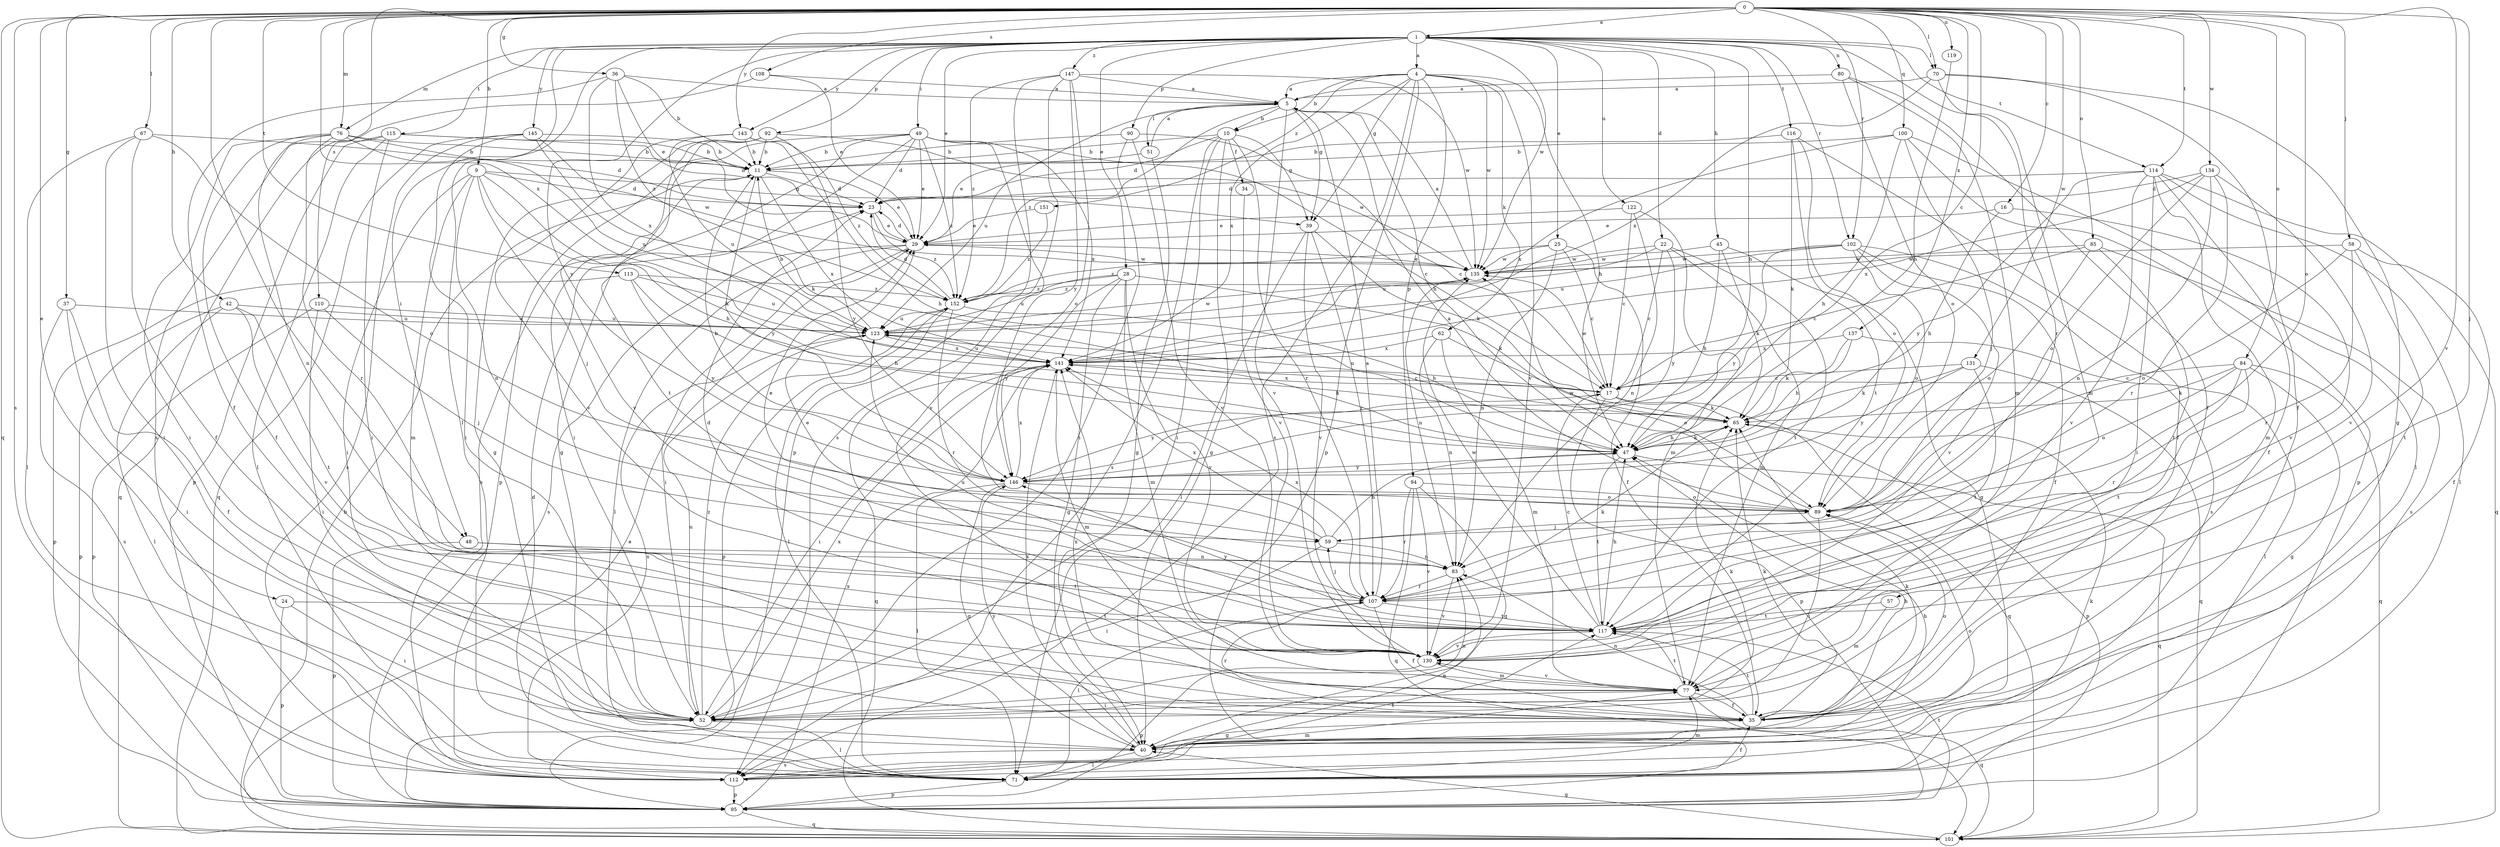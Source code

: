 strict digraph  {
0;
1;
4;
5;
9;
10;
11;
16;
17;
22;
23;
24;
25;
28;
29;
34;
35;
36;
37;
39;
40;
42;
45;
47;
48;
49;
51;
52;
57;
58;
59;
62;
65;
67;
70;
71;
76;
77;
80;
83;
84;
85;
89;
90;
92;
94;
95;
100;
101;
102;
107;
108;
110;
112;
113;
114;
115;
116;
117;
119;
122;
123;
130;
131;
134;
135;
137;
141;
143;
145;
146;
147;
151;
152;
0 -> 1  [label=a];
0 -> 9  [label=b];
0 -> 16  [label=c];
0 -> 17  [label=c];
0 -> 24  [label=e];
0 -> 36  [label=g];
0 -> 37  [label=g];
0 -> 42  [label=h];
0 -> 48  [label=i];
0 -> 57  [label=j];
0 -> 58  [label=j];
0 -> 67  [label=l];
0 -> 70  [label=l];
0 -> 76  [label=m];
0 -> 84  [label=o];
0 -> 85  [label=o];
0 -> 89  [label=o];
0 -> 100  [label=q];
0 -> 101  [label=q];
0 -> 102  [label=r];
0 -> 108  [label=s];
0 -> 110  [label=s];
0 -> 112  [label=s];
0 -> 113  [label=t];
0 -> 114  [label=t];
0 -> 119  [label=u];
0 -> 130  [label=v];
0 -> 131  [label=w];
0 -> 134  [label=w];
0 -> 137  [label=x];
0 -> 141  [label=x];
0 -> 143  [label=y];
1 -> 4  [label=a];
1 -> 22  [label=d];
1 -> 25  [label=e];
1 -> 28  [label=e];
1 -> 29  [label=e];
1 -> 45  [label=h];
1 -> 47  [label=h];
1 -> 48  [label=i];
1 -> 49  [label=i];
1 -> 70  [label=l];
1 -> 71  [label=l];
1 -> 76  [label=m];
1 -> 80  [label=n];
1 -> 90  [label=p];
1 -> 92  [label=p];
1 -> 102  [label=r];
1 -> 107  [label=r];
1 -> 114  [label=t];
1 -> 115  [label=t];
1 -> 116  [label=t];
1 -> 122  [label=u];
1 -> 135  [label=w];
1 -> 143  [label=y];
1 -> 145  [label=y];
1 -> 146  [label=y];
1 -> 147  [label=z];
4 -> 5  [label=a];
4 -> 10  [label=b];
4 -> 39  [label=g];
4 -> 47  [label=h];
4 -> 62  [label=k];
4 -> 94  [label=p];
4 -> 95  [label=p];
4 -> 112  [label=s];
4 -> 130  [label=v];
4 -> 135  [label=w];
4 -> 141  [label=x];
4 -> 151  [label=z];
5 -> 10  [label=b];
5 -> 39  [label=g];
5 -> 47  [label=h];
5 -> 51  [label=i];
5 -> 123  [label=u];
5 -> 130  [label=v];
5 -> 152  [label=z];
9 -> 23  [label=d];
9 -> 39  [label=g];
9 -> 47  [label=h];
9 -> 52  [label=i];
9 -> 59  [label=j];
9 -> 65  [label=k];
9 -> 77  [label=m];
9 -> 83  [label=n];
10 -> 11  [label=b];
10 -> 23  [label=d];
10 -> 34  [label=f];
10 -> 39  [label=g];
10 -> 40  [label=g];
10 -> 52  [label=i];
10 -> 107  [label=r];
10 -> 112  [label=s];
11 -> 23  [label=d];
11 -> 29  [label=e];
11 -> 112  [label=s];
11 -> 141  [label=x];
11 -> 146  [label=y];
16 -> 29  [label=e];
16 -> 47  [label=h];
16 -> 130  [label=v];
17 -> 65  [label=k];
17 -> 95  [label=p];
17 -> 101  [label=q];
17 -> 123  [label=u];
17 -> 135  [label=w];
17 -> 141  [label=x];
17 -> 146  [label=y];
22 -> 17  [label=c];
22 -> 77  [label=m];
22 -> 117  [label=t];
22 -> 123  [label=u];
22 -> 135  [label=w];
22 -> 146  [label=y];
23 -> 29  [label=e];
23 -> 152  [label=z];
24 -> 52  [label=i];
24 -> 95  [label=p];
24 -> 117  [label=t];
25 -> 17  [label=c];
25 -> 35  [label=f];
25 -> 83  [label=n];
25 -> 135  [label=w];
25 -> 152  [label=z];
28 -> 40  [label=g];
28 -> 65  [label=k];
28 -> 77  [label=m];
28 -> 123  [label=u];
28 -> 130  [label=v];
28 -> 146  [label=y];
28 -> 152  [label=z];
29 -> 23  [label=d];
29 -> 52  [label=i];
29 -> 71  [label=l];
29 -> 112  [label=s];
29 -> 135  [label=w];
34 -> 130  [label=v];
35 -> 40  [label=g];
35 -> 65  [label=k];
35 -> 83  [label=n];
35 -> 89  [label=o];
35 -> 107  [label=r];
35 -> 117  [label=t];
35 -> 141  [label=x];
36 -> 5  [label=a];
36 -> 11  [label=b];
36 -> 29  [label=e];
36 -> 35  [label=f];
36 -> 141  [label=x];
36 -> 152  [label=z];
37 -> 35  [label=f];
37 -> 52  [label=i];
37 -> 112  [label=s];
37 -> 123  [label=u];
39 -> 65  [label=k];
39 -> 71  [label=l];
39 -> 107  [label=r];
39 -> 130  [label=v];
40 -> 47  [label=h];
40 -> 65  [label=k];
40 -> 71  [label=l];
40 -> 89  [label=o];
40 -> 112  [label=s];
40 -> 141  [label=x];
40 -> 146  [label=y];
42 -> 71  [label=l];
42 -> 95  [label=p];
42 -> 117  [label=t];
42 -> 123  [label=u];
42 -> 130  [label=v];
45 -> 40  [label=g];
45 -> 47  [label=h];
45 -> 65  [label=k];
45 -> 135  [label=w];
47 -> 65  [label=k];
47 -> 101  [label=q];
47 -> 117  [label=t];
47 -> 146  [label=y];
48 -> 83  [label=n];
48 -> 95  [label=p];
48 -> 117  [label=t];
49 -> 11  [label=b];
49 -> 17  [label=c];
49 -> 23  [label=d];
49 -> 29  [label=e];
49 -> 40  [label=g];
49 -> 52  [label=i];
49 -> 95  [label=p];
49 -> 130  [label=v];
49 -> 141  [label=x];
49 -> 152  [label=z];
51 -> 5  [label=a];
51 -> 29  [label=e];
51 -> 40  [label=g];
52 -> 65  [label=k];
52 -> 71  [label=l];
52 -> 83  [label=n];
52 -> 123  [label=u];
52 -> 141  [label=x];
52 -> 152  [label=z];
57 -> 77  [label=m];
57 -> 117  [label=t];
58 -> 35  [label=f];
58 -> 89  [label=o];
58 -> 107  [label=r];
58 -> 117  [label=t];
58 -> 135  [label=w];
59 -> 29  [label=e];
59 -> 47  [label=h];
59 -> 52  [label=i];
59 -> 83  [label=n];
59 -> 141  [label=x];
62 -> 77  [label=m];
62 -> 83  [label=n];
62 -> 89  [label=o];
62 -> 141  [label=x];
65 -> 47  [label=h];
65 -> 95  [label=p];
67 -> 11  [label=b];
67 -> 35  [label=f];
67 -> 52  [label=i];
67 -> 71  [label=l];
67 -> 89  [label=o];
70 -> 5  [label=a];
70 -> 35  [label=f];
70 -> 40  [label=g];
70 -> 77  [label=m];
70 -> 141  [label=x];
71 -> 23  [label=d];
71 -> 35  [label=f];
71 -> 65  [label=k];
71 -> 77  [label=m];
71 -> 83  [label=n];
71 -> 95  [label=p];
76 -> 11  [label=b];
76 -> 23  [label=d];
76 -> 35  [label=f];
76 -> 52  [label=i];
76 -> 83  [label=n];
76 -> 107  [label=r];
76 -> 123  [label=u];
77 -> 35  [label=f];
77 -> 52  [label=i];
77 -> 101  [label=q];
77 -> 117  [label=t];
77 -> 130  [label=v];
80 -> 5  [label=a];
80 -> 35  [label=f];
80 -> 77  [label=m];
80 -> 89  [label=o];
83 -> 107  [label=r];
83 -> 130  [label=v];
84 -> 17  [label=c];
84 -> 40  [label=g];
84 -> 65  [label=k];
84 -> 89  [label=o];
84 -> 101  [label=q];
84 -> 107  [label=r];
84 -> 117  [label=t];
85 -> 17  [label=c];
85 -> 89  [label=o];
85 -> 112  [label=s];
85 -> 117  [label=t];
85 -> 135  [label=w];
89 -> 5  [label=a];
89 -> 52  [label=i];
89 -> 59  [label=j];
89 -> 135  [label=w];
90 -> 11  [label=b];
90 -> 17  [label=c];
90 -> 52  [label=i];
90 -> 130  [label=v];
92 -> 11  [label=b];
92 -> 40  [label=g];
92 -> 117  [label=t];
92 -> 130  [label=v];
92 -> 135  [label=w];
92 -> 146  [label=y];
94 -> 40  [label=g];
94 -> 89  [label=o];
94 -> 101  [label=q];
94 -> 107  [label=r];
94 -> 130  [label=v];
95 -> 101  [label=q];
95 -> 117  [label=t];
95 -> 141  [label=x];
100 -> 11  [label=b];
100 -> 47  [label=h];
100 -> 59  [label=j];
100 -> 71  [label=l];
100 -> 95  [label=p];
100 -> 141  [label=x];
101 -> 11  [label=b];
101 -> 29  [label=e];
101 -> 40  [label=g];
102 -> 35  [label=f];
102 -> 89  [label=o];
102 -> 112  [label=s];
102 -> 123  [label=u];
102 -> 130  [label=v];
102 -> 135  [label=w];
102 -> 146  [label=y];
107 -> 5  [label=a];
107 -> 29  [label=e];
107 -> 35  [label=f];
107 -> 59  [label=j];
107 -> 65  [label=k];
107 -> 71  [label=l];
107 -> 117  [label=t];
107 -> 141  [label=x];
108 -> 5  [label=a];
108 -> 29  [label=e];
108 -> 112  [label=s];
110 -> 52  [label=i];
110 -> 59  [label=j];
110 -> 95  [label=p];
110 -> 123  [label=u];
112 -> 47  [label=h];
112 -> 77  [label=m];
112 -> 95  [label=p];
112 -> 117  [label=t];
113 -> 47  [label=h];
113 -> 95  [label=p];
113 -> 123  [label=u];
113 -> 146  [label=y];
113 -> 152  [label=z];
114 -> 23  [label=d];
114 -> 35  [label=f];
114 -> 52  [label=i];
114 -> 71  [label=l];
114 -> 77  [label=m];
114 -> 101  [label=q];
114 -> 130  [label=v];
114 -> 146  [label=y];
115 -> 11  [label=b];
115 -> 23  [label=d];
115 -> 52  [label=i];
115 -> 71  [label=l];
115 -> 95  [label=p];
115 -> 101  [label=q];
116 -> 11  [label=b];
116 -> 35  [label=f];
116 -> 65  [label=k];
116 -> 89  [label=o];
116 -> 117  [label=t];
117 -> 17  [label=c];
117 -> 23  [label=d];
117 -> 47  [label=h];
117 -> 123  [label=u];
117 -> 130  [label=v];
117 -> 135  [label=w];
117 -> 146  [label=y];
119 -> 47  [label=h];
122 -> 17  [label=c];
122 -> 29  [label=e];
122 -> 77  [label=m];
122 -> 83  [label=n];
123 -> 11  [label=b];
123 -> 47  [label=h];
123 -> 112  [label=s];
123 -> 135  [label=w];
123 -> 141  [label=x];
130 -> 77  [label=m];
130 -> 95  [label=p];
131 -> 17  [label=c];
131 -> 65  [label=k];
131 -> 101  [label=q];
131 -> 117  [label=t];
131 -> 146  [label=y];
134 -> 23  [label=d];
134 -> 83  [label=n];
134 -> 89  [label=o];
134 -> 107  [label=r];
134 -> 130  [label=v];
134 -> 141  [label=x];
135 -> 5  [label=a];
135 -> 29  [label=e];
135 -> 83  [label=n];
135 -> 152  [label=z];
137 -> 47  [label=h];
137 -> 65  [label=k];
137 -> 71  [label=l];
137 -> 141  [label=x];
141 -> 17  [label=c];
141 -> 52  [label=i];
141 -> 77  [label=m];
141 -> 101  [label=q];
141 -> 123  [label=u];
143 -> 11  [label=b];
143 -> 47  [label=h];
143 -> 123  [label=u];
143 -> 130  [label=v];
143 -> 152  [label=z];
145 -> 11  [label=b];
145 -> 52  [label=i];
145 -> 65  [label=k];
145 -> 101  [label=q];
145 -> 112  [label=s];
145 -> 135  [label=w];
146 -> 11  [label=b];
146 -> 40  [label=g];
146 -> 71  [label=l];
146 -> 89  [label=o];
146 -> 141  [label=x];
147 -> 5  [label=a];
147 -> 89  [label=o];
147 -> 95  [label=p];
147 -> 112  [label=s];
147 -> 135  [label=w];
147 -> 146  [label=y];
147 -> 152  [label=z];
151 -> 29  [label=e];
151 -> 152  [label=z];
152 -> 23  [label=d];
152 -> 47  [label=h];
152 -> 71  [label=l];
152 -> 95  [label=p];
152 -> 107  [label=r];
152 -> 123  [label=u];
}
